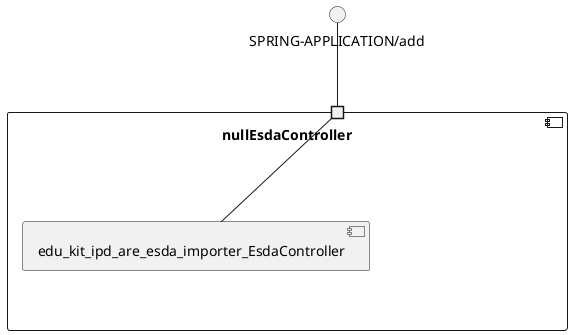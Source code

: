 @startuml
skinparam fixCircleLabelOverlapping true
component nullEsdaController\n\n\n\n\n\nnull {
[edu_kit_ipd_are_esda_importer_EsdaController]
portin " " as EsdaController_requires_SPRING_APPLICATION_add
"EsdaController_requires_SPRING_APPLICATION_add"--[edu_kit_ipd_are_esda_importer_EsdaController]
}
interface "SPRING-APPLICATION/add" as interface.SPRING_APPLICATION_add
interface.SPRING_APPLICATION_add--"EsdaController_requires_SPRING_APPLICATION_add"

@enduml
